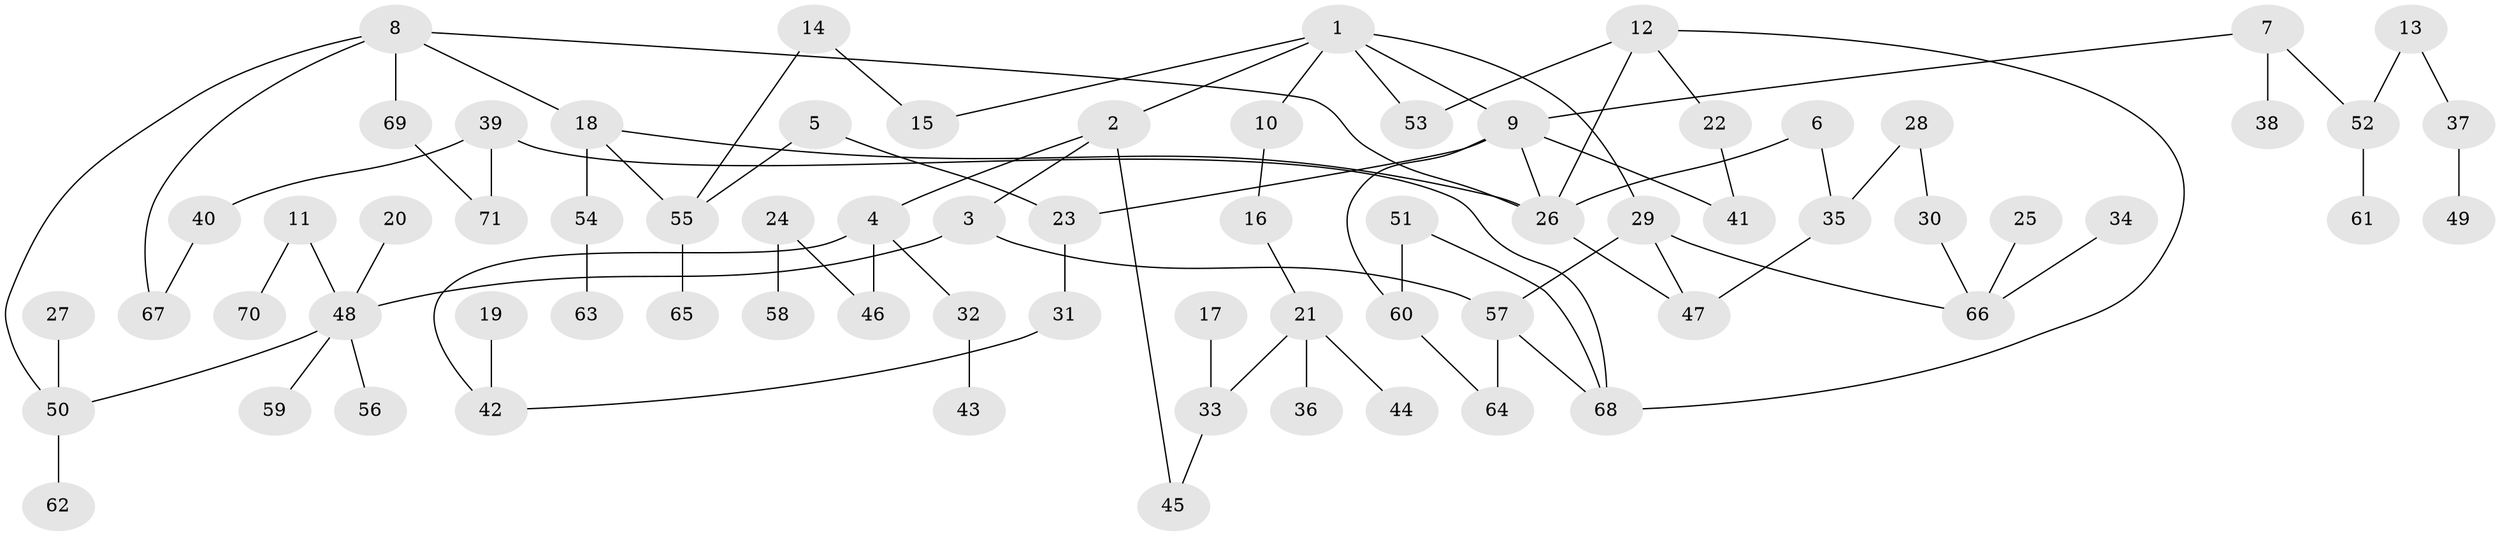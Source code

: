 // original degree distribution, {6: 0.00847457627118644, 4: 0.09322033898305085, 3: 0.1694915254237288, 7: 0.01694915254237288, 5: 0.059322033898305086, 1: 0.3644067796610169, 2: 0.288135593220339}
// Generated by graph-tools (version 1.1) at 2025/36/03/04/25 23:36:06]
// undirected, 71 vertices, 87 edges
graph export_dot {
  node [color=gray90,style=filled];
  1;
  2;
  3;
  4;
  5;
  6;
  7;
  8;
  9;
  10;
  11;
  12;
  13;
  14;
  15;
  16;
  17;
  18;
  19;
  20;
  21;
  22;
  23;
  24;
  25;
  26;
  27;
  28;
  29;
  30;
  31;
  32;
  33;
  34;
  35;
  36;
  37;
  38;
  39;
  40;
  41;
  42;
  43;
  44;
  45;
  46;
  47;
  48;
  49;
  50;
  51;
  52;
  53;
  54;
  55;
  56;
  57;
  58;
  59;
  60;
  61;
  62;
  63;
  64;
  65;
  66;
  67;
  68;
  69;
  70;
  71;
  1 -- 2 [weight=1.0];
  1 -- 9 [weight=1.0];
  1 -- 10 [weight=1.0];
  1 -- 15 [weight=1.0];
  1 -- 29 [weight=1.0];
  1 -- 53 [weight=1.0];
  2 -- 3 [weight=1.0];
  2 -- 4 [weight=1.0];
  2 -- 45 [weight=1.0];
  3 -- 48 [weight=1.0];
  3 -- 57 [weight=1.0];
  4 -- 32 [weight=1.0];
  4 -- 42 [weight=1.0];
  4 -- 46 [weight=1.0];
  5 -- 23 [weight=1.0];
  5 -- 55 [weight=1.0];
  6 -- 26 [weight=1.0];
  6 -- 35 [weight=1.0];
  7 -- 9 [weight=1.0];
  7 -- 38 [weight=1.0];
  7 -- 52 [weight=1.0];
  8 -- 18 [weight=1.0];
  8 -- 26 [weight=1.0];
  8 -- 50 [weight=1.0];
  8 -- 67 [weight=1.0];
  8 -- 69 [weight=1.0];
  9 -- 23 [weight=1.0];
  9 -- 26 [weight=1.0];
  9 -- 41 [weight=1.0];
  9 -- 60 [weight=1.0];
  10 -- 16 [weight=1.0];
  11 -- 48 [weight=1.0];
  11 -- 70 [weight=1.0];
  12 -- 22 [weight=1.0];
  12 -- 26 [weight=1.0];
  12 -- 53 [weight=1.0];
  12 -- 68 [weight=1.0];
  13 -- 37 [weight=1.0];
  13 -- 52 [weight=1.0];
  14 -- 15 [weight=1.0];
  14 -- 55 [weight=1.0];
  16 -- 21 [weight=1.0];
  17 -- 33 [weight=1.0];
  18 -- 26 [weight=1.0];
  18 -- 54 [weight=2.0];
  18 -- 55 [weight=1.0];
  19 -- 42 [weight=1.0];
  20 -- 48 [weight=1.0];
  21 -- 33 [weight=1.0];
  21 -- 36 [weight=1.0];
  21 -- 44 [weight=1.0];
  22 -- 41 [weight=1.0];
  23 -- 31 [weight=1.0];
  24 -- 46 [weight=1.0];
  24 -- 58 [weight=1.0];
  25 -- 66 [weight=1.0];
  26 -- 47 [weight=1.0];
  27 -- 50 [weight=1.0];
  28 -- 30 [weight=1.0];
  28 -- 35 [weight=1.0];
  29 -- 47 [weight=1.0];
  29 -- 57 [weight=1.0];
  29 -- 66 [weight=1.0];
  30 -- 66 [weight=1.0];
  31 -- 42 [weight=1.0];
  32 -- 43 [weight=1.0];
  33 -- 45 [weight=1.0];
  34 -- 66 [weight=1.0];
  35 -- 47 [weight=1.0];
  37 -- 49 [weight=1.0];
  39 -- 40 [weight=1.0];
  39 -- 68 [weight=1.0];
  39 -- 71 [weight=1.0];
  40 -- 67 [weight=1.0];
  48 -- 50 [weight=1.0];
  48 -- 56 [weight=1.0];
  48 -- 59 [weight=1.0];
  50 -- 62 [weight=1.0];
  51 -- 60 [weight=1.0];
  51 -- 68 [weight=1.0];
  52 -- 61 [weight=1.0];
  54 -- 63 [weight=1.0];
  55 -- 65 [weight=1.0];
  57 -- 64 [weight=1.0];
  57 -- 68 [weight=1.0];
  60 -- 64 [weight=1.0];
  69 -- 71 [weight=1.0];
}
